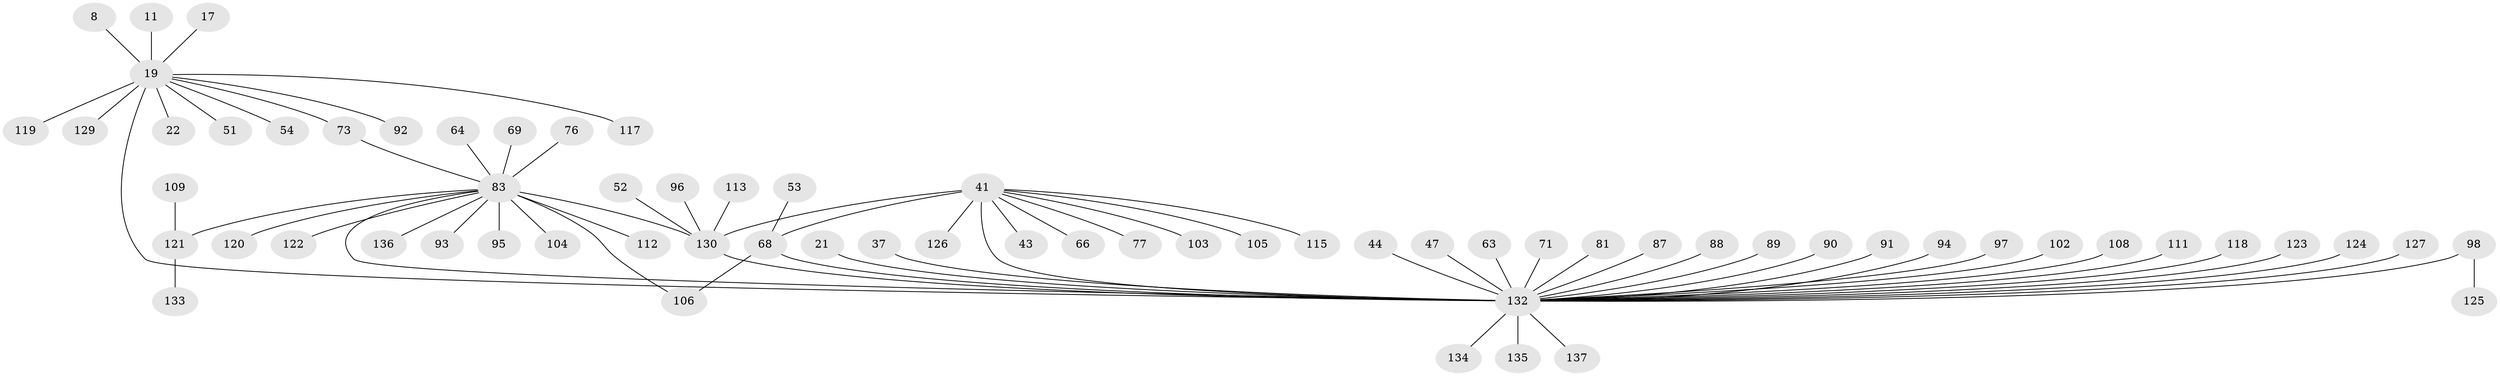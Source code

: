 // original degree distribution, {3: 0.10948905109489052, 8: 0.0072992700729927005, 6: 0.0364963503649635, 16: 0.0072992700729927005, 13: 0.014598540145985401, 7: 0.014598540145985401, 1: 0.5401459854014599, 2: 0.17518248175182483, 5: 0.0364963503649635, 4: 0.051094890510948905, 12: 0.0072992700729927005}
// Generated by graph-tools (version 1.1) at 2025/46/03/09/25 04:46:50]
// undirected, 68 vertices, 72 edges
graph export_dot {
graph [start="1"]
  node [color=gray90,style=filled];
  8;
  11;
  17;
  19 [super="+4"];
  21;
  22;
  37;
  41 [super="+16+12+15"];
  43;
  44;
  47;
  51;
  52 [super="+30"];
  53;
  54;
  63 [super="+13"];
  64;
  66;
  68 [super="+34"];
  69;
  71;
  73 [super="+72"];
  76;
  77;
  81;
  83 [super="+62+79+82+49"];
  87;
  88;
  89;
  90;
  91;
  92;
  93 [super="+58"];
  94;
  95 [super="+78"];
  96;
  97;
  98 [super="+38+85"];
  102;
  103;
  104;
  105;
  106 [super="+55"];
  108;
  109;
  111;
  112;
  113;
  115;
  117;
  118;
  119;
  120;
  121 [super="+100"];
  122;
  123;
  124;
  125;
  126;
  127;
  129;
  130 [super="+3+57+80+86+42+101+114"];
  132 [super="+67+6+131"];
  133;
  134 [super="+128"];
  135;
  136;
  137;
  8 -- 19;
  11 -- 19;
  17 -- 19;
  19 -- 73;
  19 -- 129;
  19 -- 51;
  19 -- 117;
  19 -- 22;
  19 -- 54;
  19 -- 119;
  19 -- 92;
  19 -- 132 [weight=4];
  21 -- 132;
  37 -- 132;
  41 -- 43;
  41 -- 126;
  41 -- 66;
  41 -- 68 [weight=2];
  41 -- 103;
  41 -- 105;
  41 -- 77;
  41 -- 115;
  41 -- 130 [weight=2];
  41 -- 132 [weight=4];
  44 -- 132;
  47 -- 132 [weight=2];
  52 -- 130;
  53 -- 68;
  63 -- 132;
  64 -- 83;
  68 -- 106;
  68 -- 132;
  69 -- 83;
  71 -- 132;
  73 -- 83;
  76 -- 83;
  81 -- 132;
  83 -- 136;
  83 -- 130 [weight=4];
  83 -- 104;
  83 -- 106;
  83 -- 120;
  83 -- 121 [weight=2];
  83 -- 122;
  83 -- 112;
  83 -- 93;
  83 -- 95;
  83 -- 132;
  87 -- 132;
  88 -- 132;
  89 -- 132;
  90 -- 132;
  91 -- 132;
  94 -- 132;
  96 -- 130;
  97 -- 132;
  98 -- 125;
  98 -- 132 [weight=4];
  102 -- 132;
  108 -- 132;
  109 -- 121;
  111 -- 132;
  113 -- 130;
  118 -- 132;
  121 -- 133;
  123 -- 132;
  124 -- 132;
  127 -- 132;
  130 -- 132 [weight=4];
  132 -- 134;
  132 -- 135;
  132 -- 137;
}
